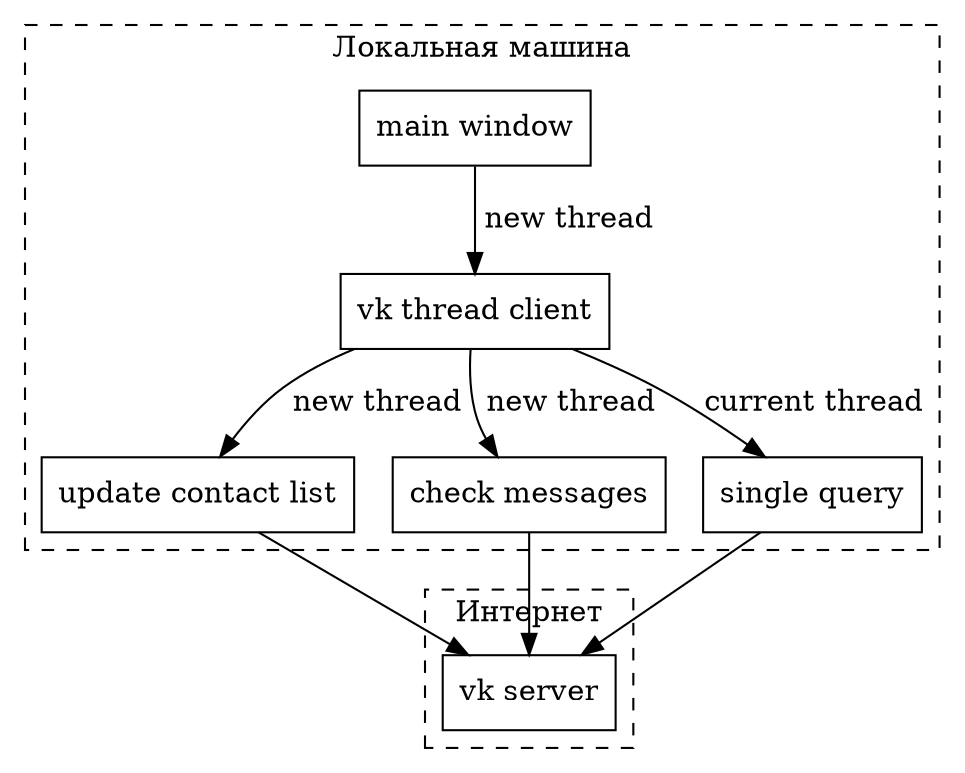 // dot -Tpdf complex.dot -o complex.pdf
digraph G
{
	node [shape=record]
	subgraph cluster1 
	{
		label = "Локальная машина";
		"main window",
		"vk thread client",
		"update contact list",
		"check messages",
		"single query"
		style = "dashed";
	}
	subgraph cluster2
	{
		label = "Интернет";
		"vk server"
		style = "dashed";
	}
	"main window" -> "vk thread client" [label = " new thread"]
	"vk thread client" -> "update contact list" [label = " new thread"]
	"vk thread client" -> "check messages" [label = " new thread"]
	"vk thread client" -> "single query" [label = "current thread"]
	"update contact list" -> "vk server"
	"check messages" -> "vk server"
	"single query" ->  "vk server"
}
